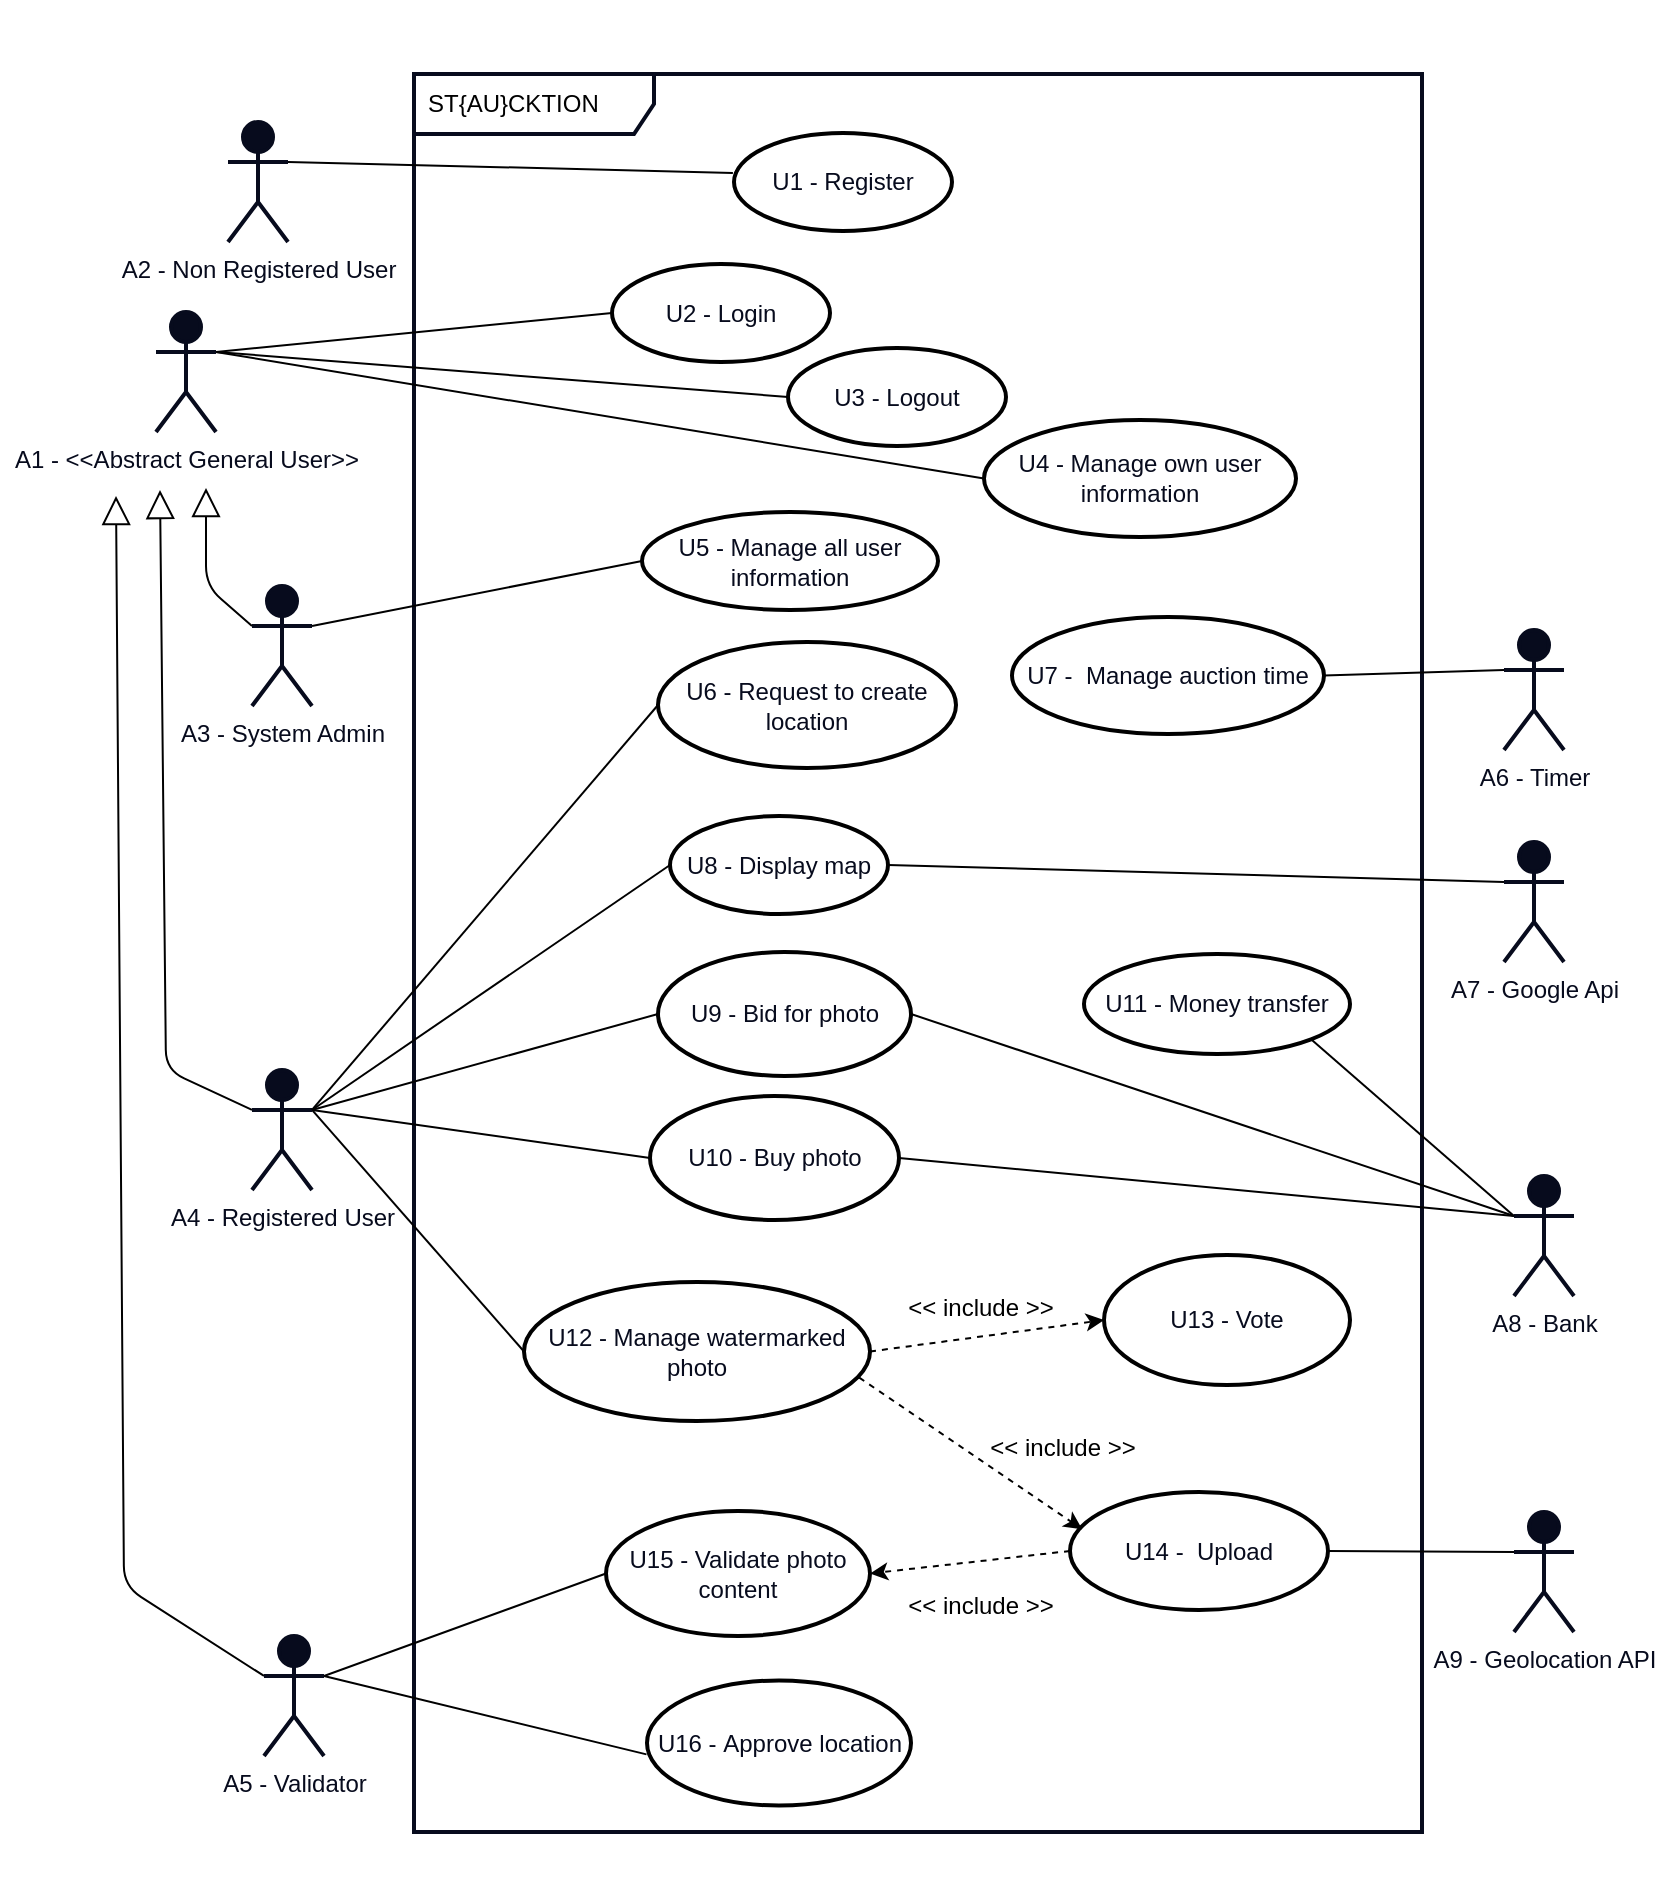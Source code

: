 <mxfile>
    <diagram id="NkEvDrXUQuuK_nOL2rht" name="Page-1">
        <mxGraphModel dx="1790" dy="1159" grid="0" gridSize="10" guides="1" tooltips="1" connect="1" arrows="1" fold="1" page="1" pageScale="1" pageWidth="850" pageHeight="1100" background="#FFFFFF" math="0" shadow="0">
            <root>
                <mxCell id="0"/>
                <mxCell id="1" parent="0"/>
                <mxCell id="89" value="" style="rounded=0;whiteSpace=wrap;html=1;strokeColor=#FFFFFF;strokeWidth=2;fontColor=#070B1D;fillColor=none;gradientColor=none;" parent="1" vertex="1">
                    <mxGeometry x="10" y="16" width="837" height="938" as="geometry"/>
                </mxCell>
                <mxCell id="65" value="ST{AU}CKTION" style="shape=umlFrame;whiteSpace=wrap;html=1;width=120;height=30;boundedLbl=1;verticalAlign=middle;align=left;spacingLeft=5;strokeWidth=2;swimlaneFillColor=none;perimeterSpacing=1;strokeColor=#070B1D;" parent="1" vertex="1">
                    <mxGeometry x="216" y="52" width="504" height="879" as="geometry"/>
                </mxCell>
                <mxCell id="4" value="&lt;font color=&quot;#070b1d&quot;&gt;A1 - &amp;lt;&amp;lt;Abstract General User&amp;gt;&amp;gt;&lt;br&gt;&lt;/font&gt;" style="shape=umlActor;verticalLabelPosition=bottom;verticalAlign=top;html=1;strokeColor=#070B1D;strokeWidth=2;fillColor=#070B1D;gradientColor=none;" parent="1" vertex="1">
                    <mxGeometry x="87" y="171" width="30" height="60" as="geometry"/>
                </mxCell>
                <mxCell id="16" value="U5 - Manage all user information" style="ellipse;whiteSpace=wrap;html=1;strokeColor=#000000;strokeWidth=2;fontColor=#070B1D;fillColor=none;gradientColor=none;" parent="1" vertex="1">
                    <mxGeometry x="330" y="271" width="148" height="49" as="geometry"/>
                </mxCell>
                <mxCell id="20" value="U4 - Manage own user information" style="ellipse;whiteSpace=wrap;html=1;strokeColor=#000000;strokeWidth=2;fontColor=#070B1D;fillColor=none;gradientColor=none;" parent="1" vertex="1">
                    <mxGeometry x="501" y="225" width="156" height="58.5" as="geometry"/>
                </mxCell>
                <mxCell id="21" value="U11 -&amp;nbsp;Money transfer" style="ellipse;whiteSpace=wrap;html=1;strokeColor=#000000;strokeWidth=2;fontColor=#070B1D;fillColor=none;gradientColor=none;" parent="1" vertex="1">
                    <mxGeometry x="551" y="492" width="133" height="50" as="geometry"/>
                </mxCell>
                <mxCell id="24" value="U14 -&amp;nbsp; Upload" style="ellipse;whiteSpace=wrap;html=1;strokeColor=#000000;strokeWidth=2;fontColor=#070B1D;fillColor=none;gradientColor=none;" parent="1" vertex="1">
                    <mxGeometry x="544" y="761" width="129" height="59" as="geometry"/>
                </mxCell>
                <mxCell id="28" value="U2 - Login" style="ellipse;whiteSpace=wrap;html=1;strokeColor=#000000;strokeWidth=2;fontColor=#070B1D;fillColor=none;gradientColor=none;" parent="1" vertex="1">
                    <mxGeometry x="315" y="147" width="109" height="49" as="geometry"/>
                </mxCell>
                <mxCell id="29" value="U3 - Logout" style="ellipse;whiteSpace=wrap;html=1;strokeColor=#000000;strokeWidth=2;fontColor=#070B1D;fillColor=none;gradientColor=none;" parent="1" vertex="1">
                    <mxGeometry x="403" y="189" width="109" height="49" as="geometry"/>
                </mxCell>
                <mxCell id="31" value="U9 -&amp;nbsp;Bid for photo" style="ellipse;whiteSpace=wrap;html=1;strokeColor=#000000;strokeWidth=2;fontColor=#070B1D;fillColor=none;gradientColor=none;" parent="1" vertex="1">
                    <mxGeometry x="338" y="491" width="126.5" height="62" as="geometry"/>
                </mxCell>
                <mxCell id="33" value="&lt;font color=&quot;#070b1d&quot;&gt;A8 - Bank&lt;br&gt;&lt;/font&gt;" style="shape=umlActor;verticalLabelPosition=bottom;verticalAlign=top;html=1;strokeColor=#070B1D;strokeWidth=2;fillColor=#070B1D;gradientColor=none;" parent="1" vertex="1">
                    <mxGeometry x="766" y="603" width="30" height="60" as="geometry"/>
                </mxCell>
                <mxCell id="34" value="&lt;font color=&quot;#070b1d&quot;&gt;A7 - Google Api&lt;br&gt;&lt;/font&gt;" style="shape=umlActor;verticalLabelPosition=bottom;verticalAlign=top;html=1;strokeColor=#070B1D;strokeWidth=2;fillColor=#070B1D;gradientColor=none;" parent="1" vertex="1">
                    <mxGeometry x="761" y="436" width="30" height="60" as="geometry"/>
                </mxCell>
                <mxCell id="38" value="&lt;font color=&quot;#070b1d&quot;&gt;A3 - System Admin&lt;br&gt;&lt;/font&gt;" style="shape=umlActor;verticalLabelPosition=bottom;verticalAlign=top;html=1;strokeColor=#070B1D;strokeWidth=2;fillColor=#070B1D;gradientColor=none;" parent="1" vertex="1">
                    <mxGeometry x="135" y="308" width="30" height="60" as="geometry"/>
                </mxCell>
                <mxCell id="43" value="U10 -&amp;nbsp;Buy photo" style="ellipse;whiteSpace=wrap;html=1;strokeColor=#000000;strokeWidth=2;fontColor=#070B1D;fillColor=none;gradientColor=none;" parent="1" vertex="1">
                    <mxGeometry x="334" y="563" width="124.5" height="62" as="geometry"/>
                </mxCell>
                <mxCell id="48" value="U13 - Vote" style="ellipse;whiteSpace=wrap;html=1;strokeColor=#000000;strokeWidth=2;fontColor=#070B1D;fillColor=none;gradientColor=none;" parent="1" vertex="1">
                    <mxGeometry x="561" y="642.5" width="123" height="65" as="geometry"/>
                </mxCell>
                <mxCell id="50" value="U12 - Manage watermarked photo" style="ellipse;whiteSpace=wrap;html=1;strokeColor=#000000;strokeWidth=2;fontColor=#070B1D;fillColor=none;gradientColor=none;" parent="1" vertex="1">
                    <mxGeometry x="271" y="656" width="173" height="69.5" as="geometry"/>
                </mxCell>
                <mxCell id="69" value="U15 - Validate photo&lt;br&gt;content" style="ellipse;whiteSpace=wrap;html=1;strokeColor=#000000;strokeWidth=2;fontColor=#070B1D;fillColor=none;gradientColor=none;" parent="1" vertex="1">
                    <mxGeometry x="312" y="770.5" width="132" height="62.5" as="geometry"/>
                </mxCell>
                <mxCell id="75" value="&lt;font color=&quot;#070b1d&quot;&gt;A5 - Validator&lt;br&gt;&lt;/font&gt;" style="shape=umlActor;verticalLabelPosition=bottom;verticalAlign=top;html=1;strokeColor=#070B1D;strokeWidth=2;fillColor=#070B1D;gradientColor=none;" parent="1" vertex="1">
                    <mxGeometry x="141" y="833" width="30" height="60" as="geometry"/>
                </mxCell>
                <mxCell id="86" value="" style="endArrow=none;html=1;rounded=1;strokeColor=#000000;fontColor=#070B1D;exitX=1;exitY=0.5;exitDx=0;exitDy=0;entryX=0;entryY=0.333;entryDx=0;entryDy=0;entryPerimeter=0;" parent="1" source="43" target="33" edge="1">
                    <mxGeometry width="50" height="50" relative="1" as="geometry">
                        <mxPoint x="475" y="767.5" as="sourcePoint"/>
                        <mxPoint x="525" y="717.5" as="targetPoint"/>
                    </mxGeometry>
                </mxCell>
                <mxCell id="91" value="" style="endArrow=none;html=1;strokeColor=#000000;entryX=1;entryY=0.5;entryDx=0;entryDy=0;exitX=0;exitY=0.333;exitDx=0;exitDy=0;exitPerimeter=0;" parent="1" source="128" target="24" edge="1">
                    <mxGeometry width="50" height="50" relative="1" as="geometry">
                        <mxPoint x="602" y="387.5" as="sourcePoint"/>
                        <mxPoint x="652" y="337.5" as="targetPoint"/>
                    </mxGeometry>
                </mxCell>
                <mxCell id="93" value="" style="endArrow=none;html=1;strokeColor=#000000;entryX=1;entryY=1;entryDx=0;entryDy=0;exitX=0;exitY=0.333;exitDx=0;exitDy=0;exitPerimeter=0;" parent="1" source="33" target="21" edge="1">
                    <mxGeometry width="50" height="50" relative="1" as="geometry">
                        <mxPoint x="746" y="649" as="sourcePoint"/>
                        <mxPoint x="554.0" y="641" as="targetPoint"/>
                    </mxGeometry>
                </mxCell>
                <mxCell id="94" value="" style="endArrow=none;html=1;strokeColor=#000000;exitX=0;exitY=0.5;exitDx=0;exitDy=0;entryX=1;entryY=0.333;entryDx=0;entryDy=0;entryPerimeter=0;" parent="1" source="28" edge="1" target="4">
                    <mxGeometry width="50" height="50" relative="1" as="geometry">
                        <mxPoint x="239" y="194.5" as="sourcePoint"/>
                        <mxPoint x="102" y="193" as="targetPoint"/>
                    </mxGeometry>
                </mxCell>
                <mxCell id="95" value="" style="endArrow=none;html=1;strokeColor=#000000;exitX=0;exitY=0.5;exitDx=0;exitDy=0;entryX=1;entryY=0.333;entryDx=0;entryDy=0;entryPerimeter=0;" parent="1" source="29" edge="1" target="4">
                    <mxGeometry width="50" height="50" relative="1" as="geometry">
                        <mxPoint x="239" y="195.5" as="sourcePoint"/>
                        <mxPoint x="100" y="194" as="targetPoint"/>
                    </mxGeometry>
                </mxCell>
                <mxCell id="96" value="" style="endArrow=none;html=1;strokeColor=#000000;exitX=0;exitY=0.5;exitDx=0;exitDy=0;entryX=1;entryY=0.333;entryDx=0;entryDy=0;entryPerimeter=0;" parent="1" source="20" edge="1" target="4">
                    <mxGeometry width="50" height="50" relative="1" as="geometry">
                        <mxPoint x="241" y="195.5" as="sourcePoint"/>
                        <mxPoint x="101" y="194" as="targetPoint"/>
                    </mxGeometry>
                </mxCell>
                <mxCell id="97" value="" style="endArrow=none;html=1;strokeColor=#000000;entryX=1;entryY=0.333;entryDx=0;entryDy=0;exitX=0;exitY=0.5;exitDx=0;exitDy=0;entryPerimeter=0;" parent="1" source="16" edge="1" target="38">
                    <mxGeometry width="50" height="50" relative="1" as="geometry">
                        <mxPoint x="324" y="318.5" as="sourcePoint"/>
                        <mxPoint x="170.0" y="317" as="targetPoint"/>
                    </mxGeometry>
                </mxCell>
                <mxCell id="98" value="" style="endArrow=none;html=1;strokeColor=#000000;entryX=1;entryY=0.333;entryDx=0;entryDy=0;exitX=0;exitY=0.5;exitDx=0;exitDy=0;entryPerimeter=0;" parent="1" source="69" edge="1" target="75">
                    <mxGeometry width="50" height="50" relative="1" as="geometry">
                        <mxPoint x="324" y="448.5" as="sourcePoint"/>
                        <mxPoint x="170.0" y="447" as="targetPoint"/>
                    </mxGeometry>
                </mxCell>
                <mxCell id="99" value="" style="endArrow=none;html=1;strokeColor=#000000;entryX=1;entryY=0.333;entryDx=0;entryDy=0;exitX=0;exitY=0.5;exitDx=0;exitDy=0;entryPerimeter=0;" parent="1" source="50" edge="1" target="120">
                    <mxGeometry width="50" height="50" relative="1" as="geometry">
                        <mxPoint x="324" y="576.5" as="sourcePoint"/>
                        <mxPoint x="170.0" y="575" as="targetPoint"/>
                    </mxGeometry>
                </mxCell>
                <mxCell id="101" value="" style="endArrow=none;html=1;strokeColor=#000000;entryX=1;entryY=0.333;entryDx=0;entryDy=0;exitX=0;exitY=0.5;exitDx=0;exitDy=0;entryPerimeter=0;" parent="1" source="31" edge="1" target="120">
                    <mxGeometry width="50" height="50" relative="1" as="geometry">
                        <mxPoint x="324" y="711.5" as="sourcePoint"/>
                        <mxPoint x="170.0" y="738.0" as="targetPoint"/>
                    </mxGeometry>
                </mxCell>
                <mxCell id="102" value="" style="endArrow=none;html=1;strokeColor=#000000;entryX=1;entryY=0.333;entryDx=0;entryDy=0;exitX=0;exitY=0.5;exitDx=0;exitDy=0;entryPerimeter=0;" parent="1" source="43" edge="1" target="120">
                    <mxGeometry width="50" height="50" relative="1" as="geometry">
                        <mxPoint x="324" y="712.5" as="sourcePoint"/>
                        <mxPoint x="170.0" y="738.0" as="targetPoint"/>
                    </mxGeometry>
                </mxCell>
                <mxCell id="103" value="U1 - Register" style="ellipse;whiteSpace=wrap;html=1;strokeColor=#000000;strokeWidth=2;fontColor=#070B1D;fillColor=none;gradientColor=none;" parent="1" vertex="1">
                    <mxGeometry x="376" y="81.5" width="109" height="49" as="geometry"/>
                </mxCell>
                <mxCell id="105" value="&lt;font color=&quot;#070b1d&quot;&gt;A2 - Non Registered User&lt;br&gt;&lt;/font&gt;" style="shape=umlActor;verticalLabelPosition=bottom;verticalAlign=top;html=1;strokeColor=#070B1D;strokeWidth=2;fillColor=#070B1D;gradientColor=none;" vertex="1" parent="1">
                    <mxGeometry x="123" y="76" width="30" height="60" as="geometry"/>
                </mxCell>
                <mxCell id="106" value="" style="endArrow=none;html=1;strokeColor=#000000;exitX=-0.005;exitY=0.407;exitDx=0;exitDy=0;entryX=1;entryY=0.333;entryDx=0;entryDy=0;entryPerimeter=0;exitPerimeter=0;" edge="1" parent="1" source="103" target="105">
                    <mxGeometry width="50" height="50" relative="1" as="geometry">
                        <mxPoint x="349.0" y="54" as="sourcePoint"/>
                        <mxPoint x="104" y="116.5" as="targetPoint"/>
                    </mxGeometry>
                </mxCell>
                <mxCell id="112" value="" style="edgeStyle=none;html=1;endSize=12;endArrow=block;endFill=0;strokeColor=#000000;exitX=0;exitY=0.333;exitDx=0;exitDy=0;exitPerimeter=0;" edge="1" parent="1" source="38">
                    <mxGeometry width="160" relative="1" as="geometry">
                        <mxPoint x="-78" y="284.5" as="sourcePoint"/>
                        <mxPoint x="112" y="259" as="targetPoint"/>
                        <Array as="points">
                            <mxPoint x="112" y="308"/>
                        </Array>
                    </mxGeometry>
                </mxCell>
                <mxCell id="114" value="" style="edgeStyle=none;html=1;endSize=12;endArrow=block;endFill=0;strokeColor=#000000;exitX=0;exitY=0.333;exitDx=0;exitDy=0;exitPerimeter=0;" edge="1" parent="1" source="120">
                    <mxGeometry width="160" relative="1" as="geometry">
                        <mxPoint x="130" y="506" as="sourcePoint"/>
                        <mxPoint x="89" y="260" as="targetPoint"/>
                        <Array as="points">
                            <mxPoint x="92" y="550"/>
                        </Array>
                    </mxGeometry>
                </mxCell>
                <mxCell id="115" value="" style="edgeStyle=none;html=1;endSize=12;endArrow=block;endFill=0;strokeColor=#000000;exitX=0;exitY=0.333;exitDx=0;exitDy=0;exitPerimeter=0;" edge="1" parent="1" source="75">
                    <mxGeometry width="160" relative="1" as="geometry">
                        <mxPoint x="144" y="645" as="sourcePoint"/>
                        <mxPoint x="67" y="263" as="targetPoint"/>
                        <Array as="points">
                            <mxPoint x="71" y="808"/>
                        </Array>
                    </mxGeometry>
                </mxCell>
                <mxCell id="117" value="" style="endArrow=none;html=1;rounded=1;strokeColor=#000000;fontColor=#070B1D;exitX=1;exitY=0.5;exitDx=0;exitDy=0;entryX=0;entryY=0.333;entryDx=0;entryDy=0;entryPerimeter=0;" edge="1" parent="1" source="31" target="33">
                    <mxGeometry width="50" height="50" relative="1" as="geometry">
                        <mxPoint x="452.0" y="697.5" as="sourcePoint"/>
                        <mxPoint x="741" y="715" as="targetPoint"/>
                    </mxGeometry>
                </mxCell>
                <mxCell id="120" value="&lt;font color=&quot;#070b1d&quot;&gt;A4 - Registered User&lt;br&gt;&lt;/font&gt;" style="shape=umlActor;verticalLabelPosition=bottom;verticalAlign=top;html=1;strokeColor=#070B1D;strokeWidth=2;fillColor=#070B1D;gradientColor=none;" vertex="1" parent="1">
                    <mxGeometry x="135" y="550" width="30" height="60" as="geometry"/>
                </mxCell>
                <mxCell id="126" value="&lt;font color=&quot;#000000&quot;&gt;&amp;lt;&amp;lt; include &amp;gt;&amp;gt;&lt;/font&gt;" style="text;html=1;align=center;verticalAlign=middle;resizable=0;points=[];autosize=1;strokeColor=none;fillColor=none;" vertex="1" parent="1">
                    <mxGeometry x="453" y="805" width="91" height="26" as="geometry"/>
                </mxCell>
                <mxCell id="127" value="&lt;font color=&quot;#000000&quot;&gt;&amp;lt;&amp;lt; include &amp;gt;&amp;gt;&lt;/font&gt;" style="text;html=1;align=center;verticalAlign=middle;resizable=0;points=[];autosize=1;strokeColor=none;fillColor=none;" vertex="1" parent="1">
                    <mxGeometry x="494" y="725.5" width="91" height="26" as="geometry"/>
                </mxCell>
                <mxCell id="128" value="&lt;font color=&quot;#070b1d&quot;&gt;A9 - Geolocation API&lt;br&gt;&lt;/font&gt;" style="shape=umlActor;verticalLabelPosition=bottom;verticalAlign=top;html=1;strokeColor=#070B1D;strokeWidth=2;fillColor=#070B1D;gradientColor=none;" vertex="1" parent="1">
                    <mxGeometry x="766" y="771" width="30" height="60" as="geometry"/>
                </mxCell>
                <mxCell id="130" value="U6 - Request to create location" style="ellipse;whiteSpace=wrap;html=1;strokeColor=#000000;strokeWidth=2;fontColor=#070B1D;fillColor=none;gradientColor=none;" vertex="1" parent="1">
                    <mxGeometry x="338" y="336" width="149" height="63" as="geometry"/>
                </mxCell>
                <mxCell id="131" value="U16 -&amp;nbsp;Approve location" style="ellipse;whiteSpace=wrap;html=1;strokeColor=#000000;strokeWidth=2;fontColor=#070B1D;fillColor=none;gradientColor=none;" vertex="1" parent="1">
                    <mxGeometry x="332.5" y="855.25" width="132" height="62.5" as="geometry"/>
                </mxCell>
                <mxCell id="135" value="" style="endArrow=none;html=1;strokeColor=#000000;entryX=1;entryY=0.333;entryDx=0;entryDy=0;exitX=-0.002;exitY=0.591;exitDx=0;exitDy=0;entryPerimeter=0;exitPerimeter=0;" edge="1" parent="1" source="131" target="75">
                    <mxGeometry width="50" height="50" relative="1" as="geometry">
                        <mxPoint x="468.5" y="911.25" as="sourcePoint"/>
                        <mxPoint x="175" y="868.0" as="targetPoint"/>
                    </mxGeometry>
                </mxCell>
                <mxCell id="137" value="U8 -&amp;nbsp;Display map" style="ellipse;whiteSpace=wrap;html=1;strokeColor=#000000;strokeWidth=2;fontColor=#070B1D;fillColor=none;gradientColor=none;" vertex="1" parent="1">
                    <mxGeometry x="344" y="423" width="109" height="49" as="geometry"/>
                </mxCell>
                <mxCell id="138" value="" style="endArrow=none;html=1;strokeColor=#000000;exitX=0;exitY=0.5;exitDx=0;exitDy=0;entryX=1;entryY=0.333;entryDx=0;entryDy=0;entryPerimeter=0;" edge="1" parent="1" source="137" target="120">
                    <mxGeometry width="50" height="50" relative="1" as="geometry">
                        <mxPoint x="346.0" y="507" as="sourcePoint"/>
                        <mxPoint x="163" y="569" as="targetPoint"/>
                    </mxGeometry>
                </mxCell>
                <mxCell id="139" value="" style="endArrow=none;html=1;strokeColor=#000000;exitX=1;exitY=0.5;exitDx=0;exitDy=0;entryX=0;entryY=0.333;entryDx=0;entryDy=0;entryPerimeter=0;" edge="1" parent="1" source="137" target="34">
                    <mxGeometry width="50" height="50" relative="1" as="geometry">
                        <mxPoint x="354.0" y="464.5" as="sourcePoint"/>
                        <mxPoint x="175.0" y="580" as="targetPoint"/>
                    </mxGeometry>
                </mxCell>
                <mxCell id="140" value="" style="html=1;labelBackgroundColor=#ffffff;startArrow=none;startFill=0;startSize=6;endArrow=classic;endFill=1;endSize=6;jettySize=auto;orthogonalLoop=1;strokeWidth=1;dashed=1;fontSize=14;strokeColor=#000000;fontColor=#000000;exitX=0.969;exitY=0.688;exitDx=0;exitDy=0;exitPerimeter=0;entryX=0.047;entryY=0.315;entryDx=0;entryDy=0;entryPerimeter=0;" edge="1" parent="1" source="50" target="24">
                    <mxGeometry width="60" height="60" relative="1" as="geometry">
                        <mxPoint x="470" y="765" as="sourcePoint"/>
                        <mxPoint x="530" y="705" as="targetPoint"/>
                    </mxGeometry>
                </mxCell>
                <mxCell id="142" value="" style="html=1;labelBackgroundColor=#ffffff;startArrow=none;startFill=0;startSize=6;endArrow=classic;endFill=1;endSize=6;jettySize=auto;orthogonalLoop=1;strokeWidth=1;dashed=1;fontSize=14;strokeColor=#000000;fontColor=#000000;exitX=0;exitY=0.5;exitDx=0;exitDy=0;entryX=1;entryY=0.5;entryDx=0;entryDy=0;" edge="1" parent="1" source="24" target="69">
                    <mxGeometry width="60" height="60" relative="1" as="geometry">
                        <mxPoint x="489.637" y="726.816" as="sourcePoint"/>
                        <mxPoint x="569.683" y="778.303" as="targetPoint"/>
                    </mxGeometry>
                </mxCell>
                <mxCell id="144" value="" style="html=1;labelBackgroundColor=#ffffff;startArrow=none;startFill=0;startSize=6;endArrow=classic;endFill=1;endSize=6;jettySize=auto;orthogonalLoop=1;strokeWidth=1;dashed=1;fontSize=14;strokeColor=#000000;fontColor=#000000;exitX=1;exitY=0.5;exitDx=0;exitDy=0;entryX=0;entryY=0.5;entryDx=0;entryDy=0;" edge="1" parent="1" source="50" target="48">
                    <mxGeometry width="60" height="60" relative="1" as="geometry">
                        <mxPoint x="443.997" y="598.996" as="sourcePoint"/>
                        <mxPoint x="521.423" y="687.265" as="targetPoint"/>
                    </mxGeometry>
                </mxCell>
                <mxCell id="145" value="&lt;font color=&quot;#000000&quot;&gt;&amp;lt;&amp;lt; include &amp;gt;&amp;gt;&lt;/font&gt;" style="text;html=1;align=center;verticalAlign=middle;resizable=0;points=[];autosize=1;strokeColor=none;fillColor=none;" vertex="1" parent="1">
                    <mxGeometry x="453" y="656.0" width="91" height="26" as="geometry"/>
                </mxCell>
                <mxCell id="146" value="" style="endArrow=none;html=1;strokeColor=#000000;exitX=0;exitY=0.5;exitDx=0;exitDy=0;entryX=1;entryY=0.333;entryDx=0;entryDy=0;entryPerimeter=0;" edge="1" parent="1" source="130" target="120">
                    <mxGeometry width="50" height="50" relative="1" as="geometry">
                        <mxPoint x="330.0" y="410.25" as="sourcePoint"/>
                        <mxPoint x="151.0" y="525.75" as="targetPoint"/>
                    </mxGeometry>
                </mxCell>
                <mxCell id="147" value="&lt;font color=&quot;#070b1d&quot;&gt;A6 - Timer&lt;br&gt;&lt;/font&gt;" style="shape=umlActor;verticalLabelPosition=bottom;verticalAlign=top;html=1;strokeColor=#070B1D;strokeWidth=2;fillColor=#070B1D;gradientColor=none;" vertex="1" parent="1">
                    <mxGeometry x="761" y="330" width="30" height="60" as="geometry"/>
                </mxCell>
                <mxCell id="151" value="U7 -&amp;nbsp;&amp;nbsp;Manage auction time" style="ellipse;whiteSpace=wrap;html=1;strokeColor=#000000;strokeWidth=2;fontColor=#070B1D;fillColor=none;gradientColor=none;" vertex="1" parent="1">
                    <mxGeometry x="515" y="323.5" width="156" height="58.5" as="geometry"/>
                </mxCell>
                <mxCell id="155" value="" style="endArrow=none;html=1;strokeColor=#000000;exitX=0;exitY=0.333;exitDx=0;exitDy=0;entryX=1;entryY=0.5;entryDx=0;entryDy=0;exitPerimeter=0;" edge="1" parent="1" source="147" target="151">
                    <mxGeometry width="50" height="50" relative="1" as="geometry">
                        <mxPoint x="949.0" y="325.5" as="sourcePoint"/>
                        <mxPoint x="663" y="303" as="targetPoint"/>
                    </mxGeometry>
                </mxCell>
            </root>
        </mxGraphModel>
    </diagram>
</mxfile>